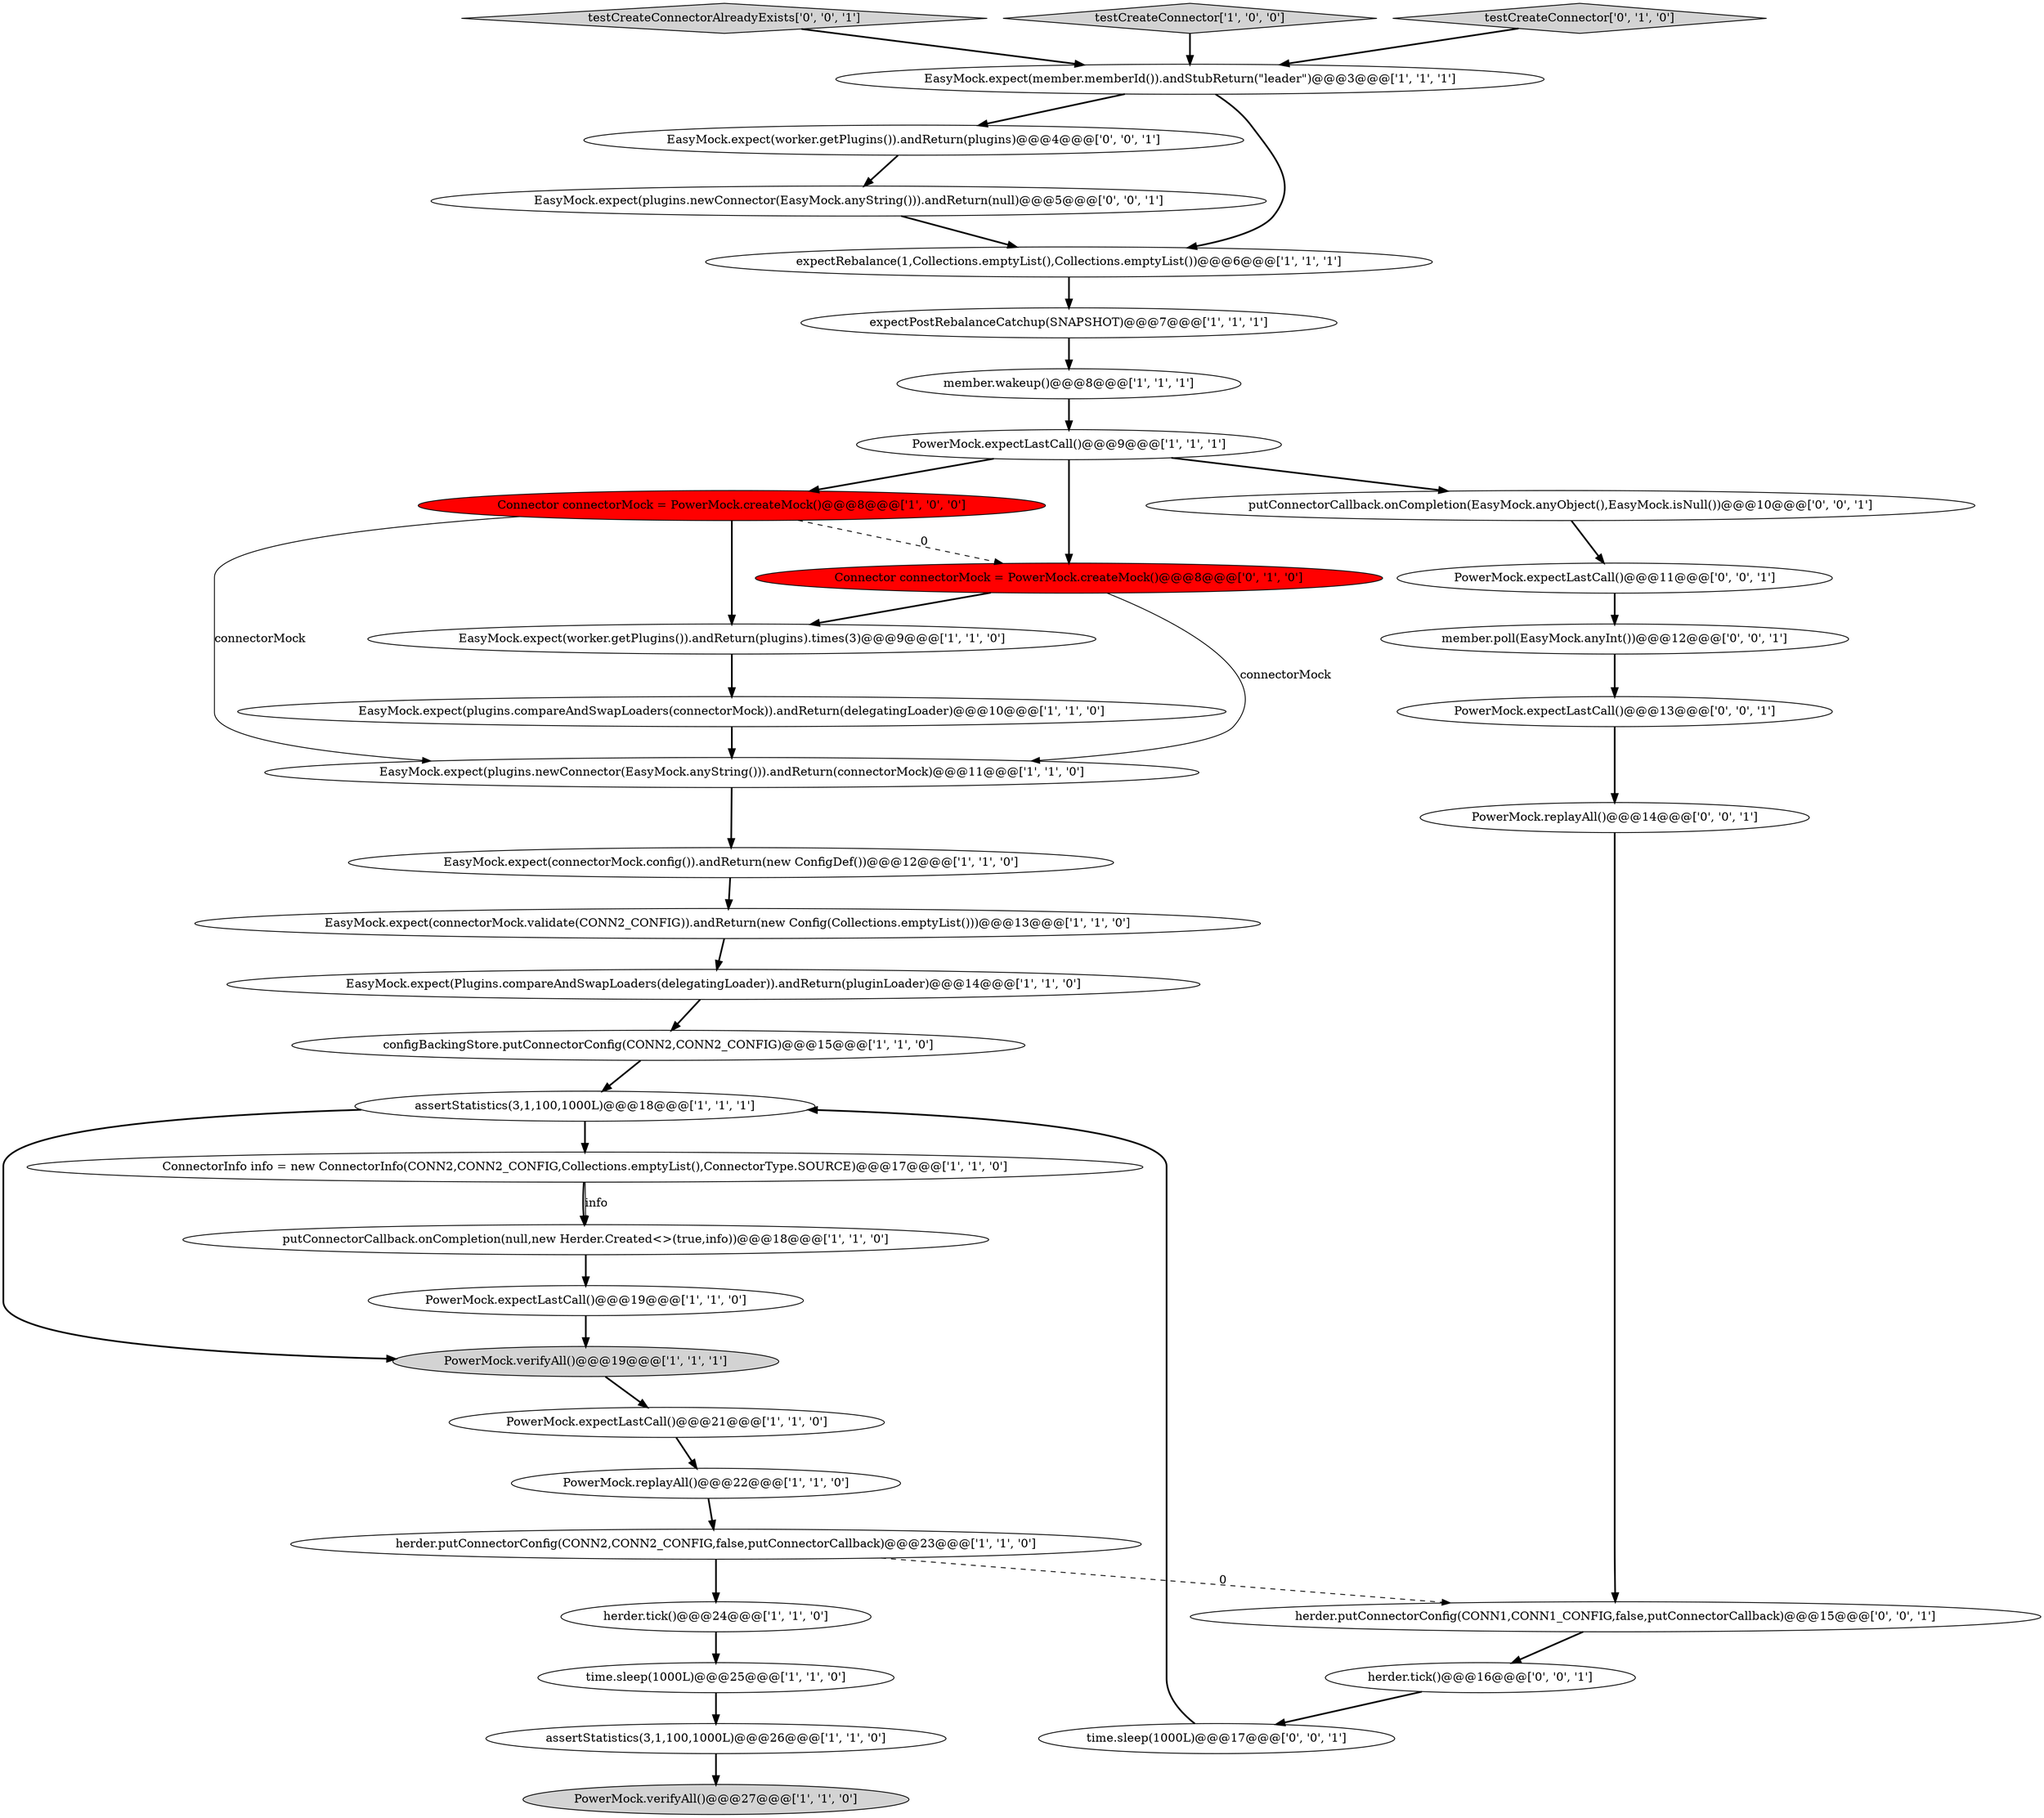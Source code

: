 digraph {
6 [style = filled, label = "EasyMock.expect(worker.getPlugins()).andReturn(plugins).times(3)@@@9@@@['1', '1', '0']", fillcolor = white, shape = ellipse image = "AAA0AAABBB1BBB"];
38 [style = filled, label = "testCreateConnectorAlreadyExists['0', '0', '1']", fillcolor = lightgray, shape = diamond image = "AAA0AAABBB3BBB"];
22 [style = filled, label = "time.sleep(1000L)@@@25@@@['1', '1', '0']", fillcolor = white, shape = ellipse image = "AAA0AAABBB1BBB"];
35 [style = filled, label = "EasyMock.expect(worker.getPlugins()).andReturn(plugins)@@@4@@@['0', '0', '1']", fillcolor = white, shape = ellipse image = "AAA0AAABBB3BBB"];
2 [style = filled, label = "assertStatistics(3,1,100,1000L)@@@26@@@['1', '1', '0']", fillcolor = white, shape = ellipse image = "AAA0AAABBB1BBB"];
18 [style = filled, label = "herder.tick()@@@24@@@['1', '1', '0']", fillcolor = white, shape = ellipse image = "AAA0AAABBB1BBB"];
19 [style = filled, label = "PowerMock.expectLastCall()@@@21@@@['1', '1', '0']", fillcolor = white, shape = ellipse image = "AAA0AAABBB1BBB"];
33 [style = filled, label = "EasyMock.expect(plugins.newConnector(EasyMock.anyString())).andReturn(null)@@@5@@@['0', '0', '1']", fillcolor = white, shape = ellipse image = "AAA0AAABBB3BBB"];
28 [style = filled, label = "herder.putConnectorConfig(CONN1,CONN1_CONFIG,false,putConnectorCallback)@@@15@@@['0', '0', '1']", fillcolor = white, shape = ellipse image = "AAA0AAABBB3BBB"];
17 [style = filled, label = "testCreateConnector['1', '0', '0']", fillcolor = lightgray, shape = diamond image = "AAA0AAABBB1BBB"];
1 [style = filled, label = "PowerMock.expectLastCall()@@@19@@@['1', '1', '0']", fillcolor = white, shape = ellipse image = "AAA0AAABBB1BBB"];
27 [style = filled, label = "testCreateConnector['0', '1', '0']", fillcolor = lightgray, shape = diamond image = "AAA0AAABBB2BBB"];
25 [style = filled, label = "assertStatistics(3,1,100,1000L)@@@18@@@['1', '1', '1']", fillcolor = white, shape = ellipse image = "AAA0AAABBB1BBB"];
24 [style = filled, label = "EasyMock.expect(member.memberId()).andStubReturn(\"leader\")@@@3@@@['1', '1', '1']", fillcolor = white, shape = ellipse image = "AAA0AAABBB1BBB"];
34 [style = filled, label = "PowerMock.expectLastCall()@@@13@@@['0', '0', '1']", fillcolor = white, shape = ellipse image = "AAA0AAABBB3BBB"];
30 [style = filled, label = "PowerMock.replayAll()@@@14@@@['0', '0', '1']", fillcolor = white, shape = ellipse image = "AAA0AAABBB3BBB"];
9 [style = filled, label = "expectRebalance(1,Collections.emptyList(),Collections.emptyList())@@@6@@@['1', '1', '1']", fillcolor = white, shape = ellipse image = "AAA0AAABBB1BBB"];
11 [style = filled, label = "EasyMock.expect(connectorMock.validate(CONN2_CONFIG)).andReturn(new Config(Collections.emptyList()))@@@13@@@['1', '1', '0']", fillcolor = white, shape = ellipse image = "AAA0AAABBB1BBB"];
7 [style = filled, label = "PowerMock.replayAll()@@@22@@@['1', '1', '0']", fillcolor = white, shape = ellipse image = "AAA0AAABBB1BBB"];
12 [style = filled, label = "Connector connectorMock = PowerMock.createMock()@@@8@@@['1', '0', '0']", fillcolor = red, shape = ellipse image = "AAA1AAABBB1BBB"];
20 [style = filled, label = "PowerMock.verifyAll()@@@27@@@['1', '1', '0']", fillcolor = lightgray, shape = ellipse image = "AAA0AAABBB1BBB"];
13 [style = filled, label = "configBackingStore.putConnectorConfig(CONN2,CONN2_CONFIG)@@@15@@@['1', '1', '0']", fillcolor = white, shape = ellipse image = "AAA0AAABBB1BBB"];
36 [style = filled, label = "member.poll(EasyMock.anyInt())@@@12@@@['0', '0', '1']", fillcolor = white, shape = ellipse image = "AAA0AAABBB3BBB"];
14 [style = filled, label = "member.wakeup()@@@8@@@['1', '1', '1']", fillcolor = white, shape = ellipse image = "AAA0AAABBB1BBB"];
5 [style = filled, label = "EasyMock.expect(Plugins.compareAndSwapLoaders(delegatingLoader)).andReturn(pluginLoader)@@@14@@@['1', '1', '0']", fillcolor = white, shape = ellipse image = "AAA0AAABBB1BBB"];
23 [style = filled, label = "putConnectorCallback.onCompletion(null,new Herder.Created<>(true,info))@@@18@@@['1', '1', '0']", fillcolor = white, shape = ellipse image = "AAA0AAABBB1BBB"];
26 [style = filled, label = "Connector connectorMock = PowerMock.createMock()@@@8@@@['0', '1', '0']", fillcolor = red, shape = ellipse image = "AAA1AAABBB2BBB"];
0 [style = filled, label = "ConnectorInfo info = new ConnectorInfo(CONN2,CONN2_CONFIG,Collections.emptyList(),ConnectorType.SOURCE)@@@17@@@['1', '1', '0']", fillcolor = white, shape = ellipse image = "AAA0AAABBB1BBB"];
15 [style = filled, label = "expectPostRebalanceCatchup(SNAPSHOT)@@@7@@@['1', '1', '1']", fillcolor = white, shape = ellipse image = "AAA0AAABBB1BBB"];
29 [style = filled, label = "PowerMock.expectLastCall()@@@11@@@['0', '0', '1']", fillcolor = white, shape = ellipse image = "AAA0AAABBB3BBB"];
37 [style = filled, label = "herder.tick()@@@16@@@['0', '0', '1']", fillcolor = white, shape = ellipse image = "AAA0AAABBB3BBB"];
3 [style = filled, label = "EasyMock.expect(plugins.compareAndSwapLoaders(connectorMock)).andReturn(delegatingLoader)@@@10@@@['1', '1', '0']", fillcolor = white, shape = ellipse image = "AAA0AAABBB1BBB"];
8 [style = filled, label = "PowerMock.expectLastCall()@@@9@@@['1', '1', '1']", fillcolor = white, shape = ellipse image = "AAA0AAABBB1BBB"];
16 [style = filled, label = "EasyMock.expect(plugins.newConnector(EasyMock.anyString())).andReturn(connectorMock)@@@11@@@['1', '1', '0']", fillcolor = white, shape = ellipse image = "AAA0AAABBB1BBB"];
31 [style = filled, label = "time.sleep(1000L)@@@17@@@['0', '0', '1']", fillcolor = white, shape = ellipse image = "AAA0AAABBB3BBB"];
4 [style = filled, label = "PowerMock.verifyAll()@@@19@@@['1', '1', '1']", fillcolor = lightgray, shape = ellipse image = "AAA0AAABBB1BBB"];
32 [style = filled, label = "putConnectorCallback.onCompletion(EasyMock.anyObject(),EasyMock.isNull())@@@10@@@['0', '0', '1']", fillcolor = white, shape = ellipse image = "AAA0AAABBB3BBB"];
10 [style = filled, label = "herder.putConnectorConfig(CONN2,CONN2_CONFIG,false,putConnectorCallback)@@@23@@@['1', '1', '0']", fillcolor = white, shape = ellipse image = "AAA0AAABBB1BBB"];
21 [style = filled, label = "EasyMock.expect(connectorMock.config()).andReturn(new ConfigDef())@@@12@@@['1', '1', '0']", fillcolor = white, shape = ellipse image = "AAA0AAABBB1BBB"];
25->0 [style = bold, label=""];
29->36 [style = bold, label=""];
13->25 [style = bold, label=""];
6->3 [style = bold, label=""];
10->18 [style = bold, label=""];
12->16 [style = solid, label="connectorMock"];
1->4 [style = bold, label=""];
2->20 [style = bold, label=""];
28->37 [style = bold, label=""];
31->25 [style = bold, label=""];
22->2 [style = bold, label=""];
15->14 [style = bold, label=""];
8->32 [style = bold, label=""];
36->34 [style = bold, label=""];
7->10 [style = bold, label=""];
24->35 [style = bold, label=""];
38->24 [style = bold, label=""];
4->19 [style = bold, label=""];
35->33 [style = bold, label=""];
25->4 [style = bold, label=""];
10->28 [style = dashed, label="0"];
3->16 [style = bold, label=""];
26->6 [style = bold, label=""];
33->9 [style = bold, label=""];
12->6 [style = bold, label=""];
34->30 [style = bold, label=""];
32->29 [style = bold, label=""];
12->26 [style = dashed, label="0"];
11->5 [style = bold, label=""];
0->23 [style = solid, label="info"];
17->24 [style = bold, label=""];
18->22 [style = bold, label=""];
30->28 [style = bold, label=""];
0->23 [style = bold, label=""];
21->11 [style = bold, label=""];
37->31 [style = bold, label=""];
9->15 [style = bold, label=""];
16->21 [style = bold, label=""];
5->13 [style = bold, label=""];
23->1 [style = bold, label=""];
27->24 [style = bold, label=""];
14->8 [style = bold, label=""];
26->16 [style = solid, label="connectorMock"];
19->7 [style = bold, label=""];
8->12 [style = bold, label=""];
24->9 [style = bold, label=""];
8->26 [style = bold, label=""];
}
